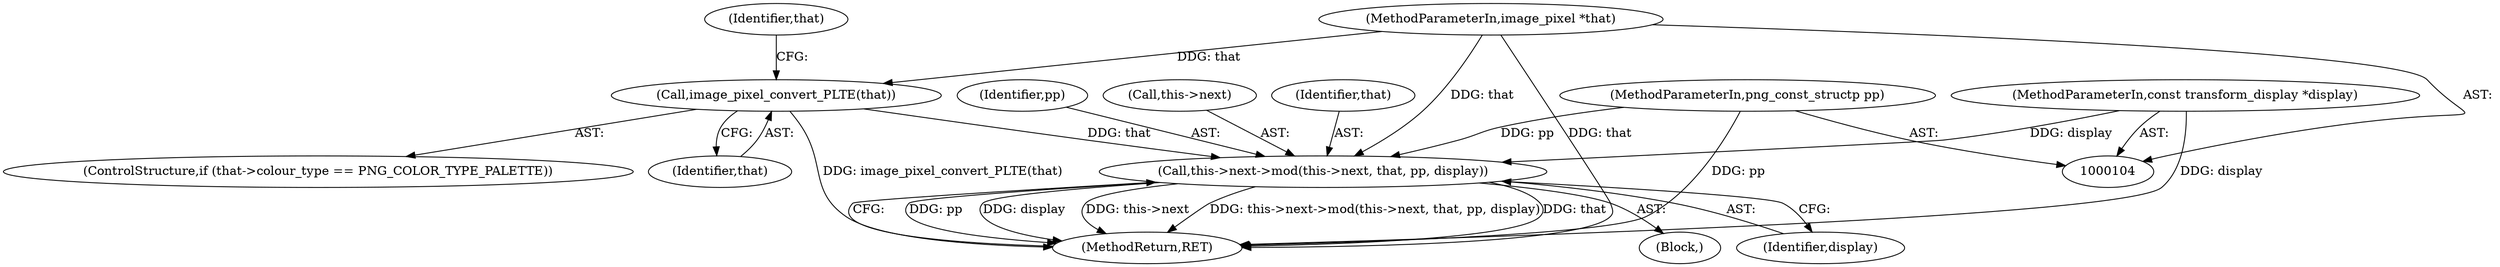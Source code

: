 digraph "0_Android_9d4853418ab2f754c2b63e091c29c5529b8b86ca_89@pointer" {
"1000161" [label="(Call,this->next->mod(this->next, that, pp, display))"];
"1000116" [label="(Call,image_pixel_convert_PLTE(that))"];
"1000106" [label="(MethodParameterIn,image_pixel *that)"];
"1000107" [label="(MethodParameterIn,png_const_structp pp)"];
"1000108" [label="(MethodParameterIn,const transform_display *display)"];
"1000107" [label="(MethodParameterIn,png_const_structp pp)"];
"1000108" [label="(MethodParameterIn,const transform_display *display)"];
"1000167" [label="(Identifier,display)"];
"1000168" [label="(MethodReturn,RET)"];
"1000116" [label="(Call,image_pixel_convert_PLTE(that))"];
"1000110" [label="(ControlStructure,if (that->colour_type == PNG_COLOR_TYPE_PALETTE))"];
"1000120" [label="(Identifier,that)"];
"1000166" [label="(Identifier,pp)"];
"1000109" [label="(Block,)"];
"1000162" [label="(Call,this->next)"];
"1000165" [label="(Identifier,that)"];
"1000117" [label="(Identifier,that)"];
"1000161" [label="(Call,this->next->mod(this->next, that, pp, display))"];
"1000106" [label="(MethodParameterIn,image_pixel *that)"];
"1000161" -> "1000109"  [label="AST: "];
"1000161" -> "1000167"  [label="CFG: "];
"1000162" -> "1000161"  [label="AST: "];
"1000165" -> "1000161"  [label="AST: "];
"1000166" -> "1000161"  [label="AST: "];
"1000167" -> "1000161"  [label="AST: "];
"1000168" -> "1000161"  [label="CFG: "];
"1000161" -> "1000168"  [label="DDG: pp"];
"1000161" -> "1000168"  [label="DDG: display"];
"1000161" -> "1000168"  [label="DDG: this->next"];
"1000161" -> "1000168"  [label="DDG: this->next->mod(this->next, that, pp, display)"];
"1000161" -> "1000168"  [label="DDG: that"];
"1000116" -> "1000161"  [label="DDG: that"];
"1000106" -> "1000161"  [label="DDG: that"];
"1000107" -> "1000161"  [label="DDG: pp"];
"1000108" -> "1000161"  [label="DDG: display"];
"1000116" -> "1000110"  [label="AST: "];
"1000116" -> "1000117"  [label="CFG: "];
"1000117" -> "1000116"  [label="AST: "];
"1000120" -> "1000116"  [label="CFG: "];
"1000116" -> "1000168"  [label="DDG: image_pixel_convert_PLTE(that)"];
"1000106" -> "1000116"  [label="DDG: that"];
"1000106" -> "1000104"  [label="AST: "];
"1000106" -> "1000168"  [label="DDG: that"];
"1000107" -> "1000104"  [label="AST: "];
"1000107" -> "1000168"  [label="DDG: pp"];
"1000108" -> "1000104"  [label="AST: "];
"1000108" -> "1000168"  [label="DDG: display"];
}
